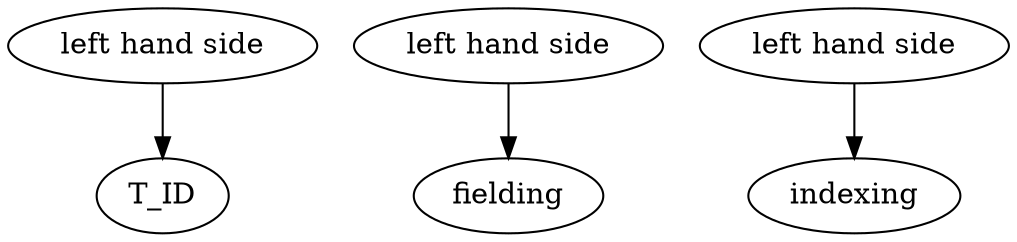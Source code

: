 digraph {
	rankdir="TB";
	left_hand_side1 [label="left hand side"];
	left_hand_side2 [label="left hand side"];
	left_hand_side3 [label="left hand side"];
	
	subgraph {
		rank="same";
		T_ID;
		fielding [URL="\ref Sfielding"];
		indexing [URL="\ref Sindexing"];
	}
	
	left_hand_side1 -> T_ID;
	left_hand_side2 -> fielding;
	left_hand_side3 -> indexing;
}
